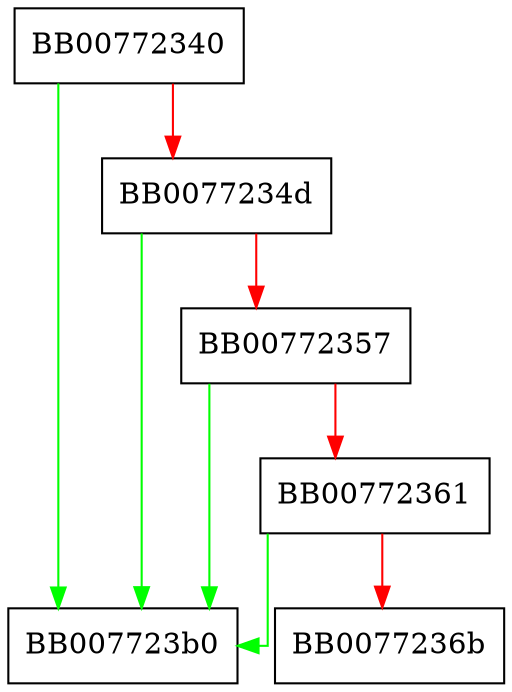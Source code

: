 digraph ossl_HPKE_AEAD_INFO_find_id {
  node [shape="box"];
  graph [splines=ortho];
  BB00772340 -> BB007723b0 [color="green"];
  BB00772340 -> BB0077234d [color="red"];
  BB0077234d -> BB007723b0 [color="green"];
  BB0077234d -> BB00772357 [color="red"];
  BB00772357 -> BB007723b0 [color="green"];
  BB00772357 -> BB00772361 [color="red"];
  BB00772361 -> BB007723b0 [color="green"];
  BB00772361 -> BB0077236b [color="red"];
}